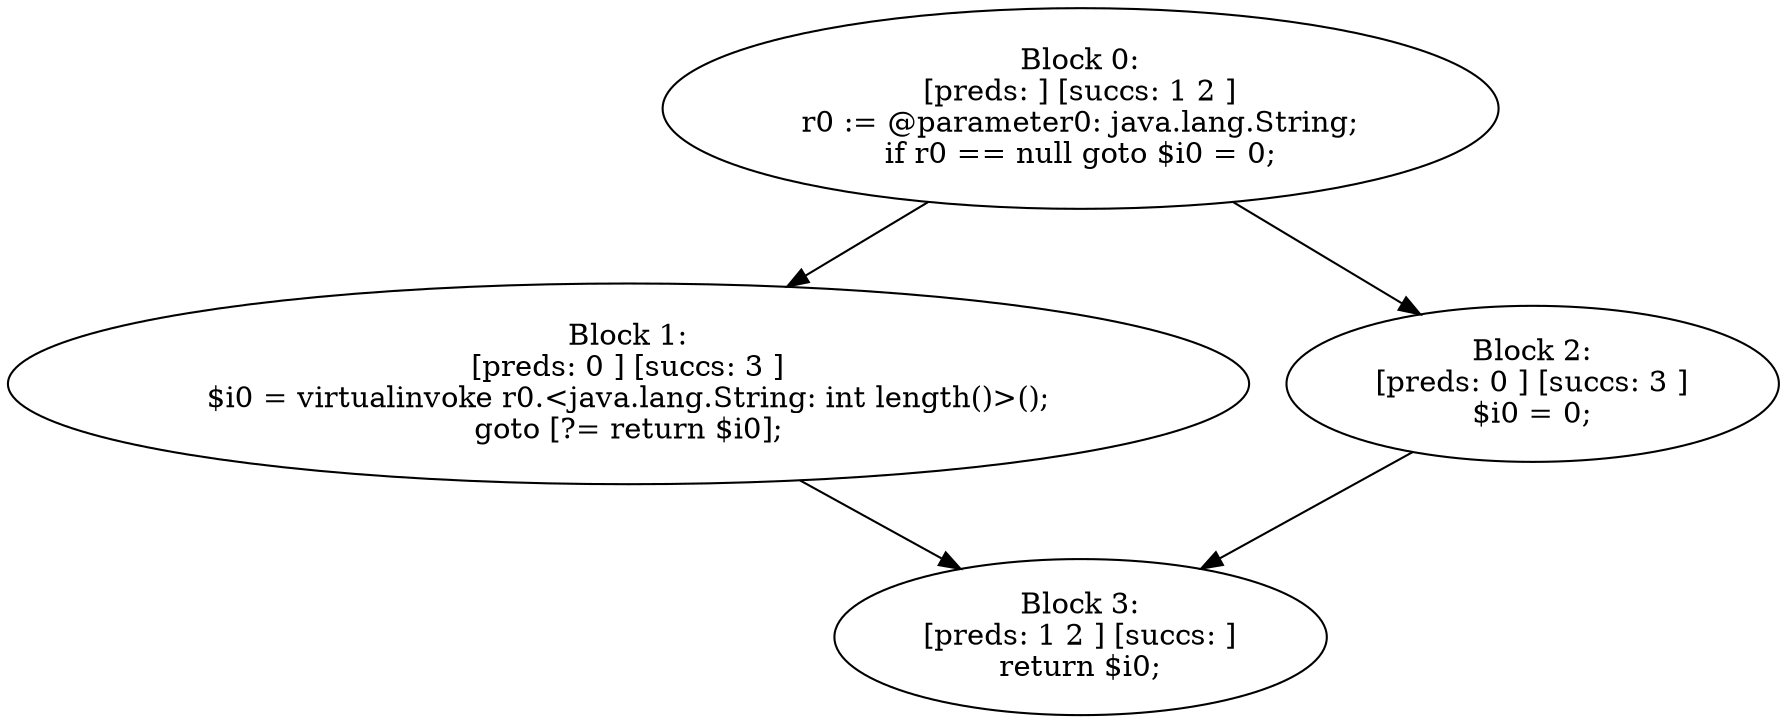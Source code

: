 digraph "unitGraph" {
    "Block 0:
[preds: ] [succs: 1 2 ]
r0 := @parameter0: java.lang.String;
if r0 == null goto $i0 = 0;
"
    "Block 1:
[preds: 0 ] [succs: 3 ]
$i0 = virtualinvoke r0.<java.lang.String: int length()>();
goto [?= return $i0];
"
    "Block 2:
[preds: 0 ] [succs: 3 ]
$i0 = 0;
"
    "Block 3:
[preds: 1 2 ] [succs: ]
return $i0;
"
    "Block 0:
[preds: ] [succs: 1 2 ]
r0 := @parameter0: java.lang.String;
if r0 == null goto $i0 = 0;
"->"Block 1:
[preds: 0 ] [succs: 3 ]
$i0 = virtualinvoke r0.<java.lang.String: int length()>();
goto [?= return $i0];
";
    "Block 0:
[preds: ] [succs: 1 2 ]
r0 := @parameter0: java.lang.String;
if r0 == null goto $i0 = 0;
"->"Block 2:
[preds: 0 ] [succs: 3 ]
$i0 = 0;
";
    "Block 1:
[preds: 0 ] [succs: 3 ]
$i0 = virtualinvoke r0.<java.lang.String: int length()>();
goto [?= return $i0];
"->"Block 3:
[preds: 1 2 ] [succs: ]
return $i0;
";
    "Block 2:
[preds: 0 ] [succs: 3 ]
$i0 = 0;
"->"Block 3:
[preds: 1 2 ] [succs: ]
return $i0;
";
}
